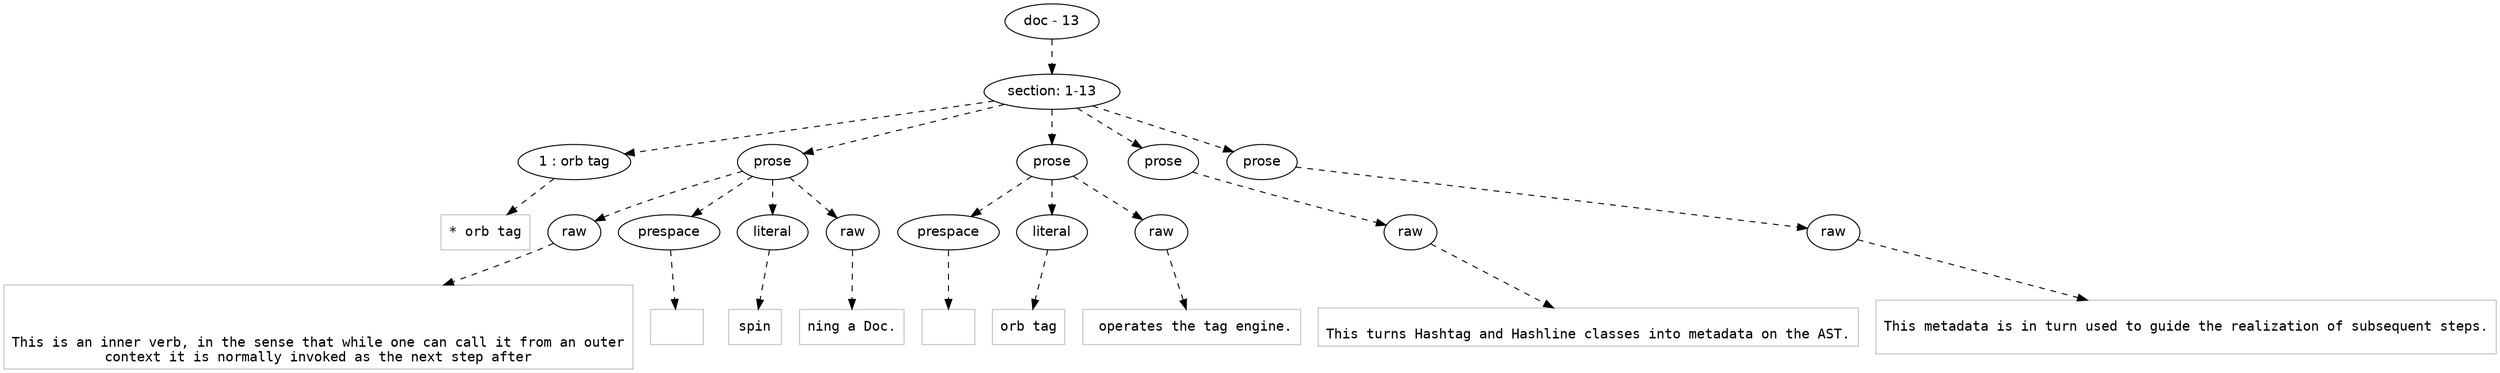 digraph lpegNode {

node [fontname=Helvetica]
edge [style=dashed]

doc_0 [label="doc - 13"]


doc_0 -> { section_1}
{rank=same; section_1}

section_1 [label="section: 1-13"]


// END RANK doc_0

section_1 -> { header_2 prose_3 prose_4 prose_5 prose_6}
{rank=same; header_2 prose_3 prose_4 prose_5 prose_6}

header_2 [label="1 : orb tag"]

prose_3 [label="prose"]

prose_4 [label="prose"]

prose_5 [label="prose"]

prose_6 [label="prose"]


// END RANK section_1

header_2 -> leaf_7
leaf_7  [color=Gray,shape=rectangle,fontname=Inconsolata,label="* orb tag"]
// END RANK header_2

prose_3 -> { raw_8 prespace_9 literal_10 raw_11}
{rank=same; raw_8 prespace_9 literal_10 raw_11}

raw_8 [label="raw"]

prespace_9 [label="prespace"]

literal_10 [label="literal"]

raw_11 [label="raw"]


// END RANK prose_3

raw_8 -> leaf_12
leaf_12  [color=Gray,shape=rectangle,fontname=Inconsolata,label="


This is an inner verb, in the sense that while one can call it from an outer
context it is normally invoked as the next step after"]
// END RANK raw_8

prespace_9 -> leaf_13
leaf_13  [color=Gray,shape=rectangle,fontname=Inconsolata,label=" "]
// END RANK prespace_9

literal_10 -> leaf_14
leaf_14  [color=Gray,shape=rectangle,fontname=Inconsolata,label="spin"]
// END RANK literal_10

raw_11 -> leaf_15
leaf_15  [color=Gray,shape=rectangle,fontname=Inconsolata,label="ning a Doc.
"]
// END RANK raw_11

prose_4 -> { prespace_16 literal_17 raw_18}
{rank=same; prespace_16 literal_17 raw_18}

prespace_16 [label="prespace"]

literal_17 [label="literal"]

raw_18 [label="raw"]


// END RANK prose_4

prespace_16 -> leaf_19
leaf_19  [color=Gray,shape=rectangle,fontname=Inconsolata,label=""]
// END RANK prespace_16

literal_17 -> leaf_20
leaf_20  [color=Gray,shape=rectangle,fontname=Inconsolata,label="orb tag"]
// END RANK literal_17

raw_18 -> leaf_21
leaf_21  [color=Gray,shape=rectangle,fontname=Inconsolata,label=" operates the tag engine.
"]
// END RANK raw_18

prose_5 -> { raw_22}
{rank=same; raw_22}

raw_22 [label="raw"]


// END RANK prose_5

raw_22 -> leaf_23
leaf_23  [color=Gray,shape=rectangle,fontname=Inconsolata,label="
This turns Hashtag and Hashline classes into metadata on the AST.
"]
// END RANK raw_22

prose_6 -> { raw_24}
{rank=same; raw_24}

raw_24 [label="raw"]


// END RANK prose_6

raw_24 -> leaf_25
leaf_25  [color=Gray,shape=rectangle,fontname=Inconsolata,label="
This metadata is in turn used to guide the realization of subsequent steps.

"]
// END RANK raw_24


}
